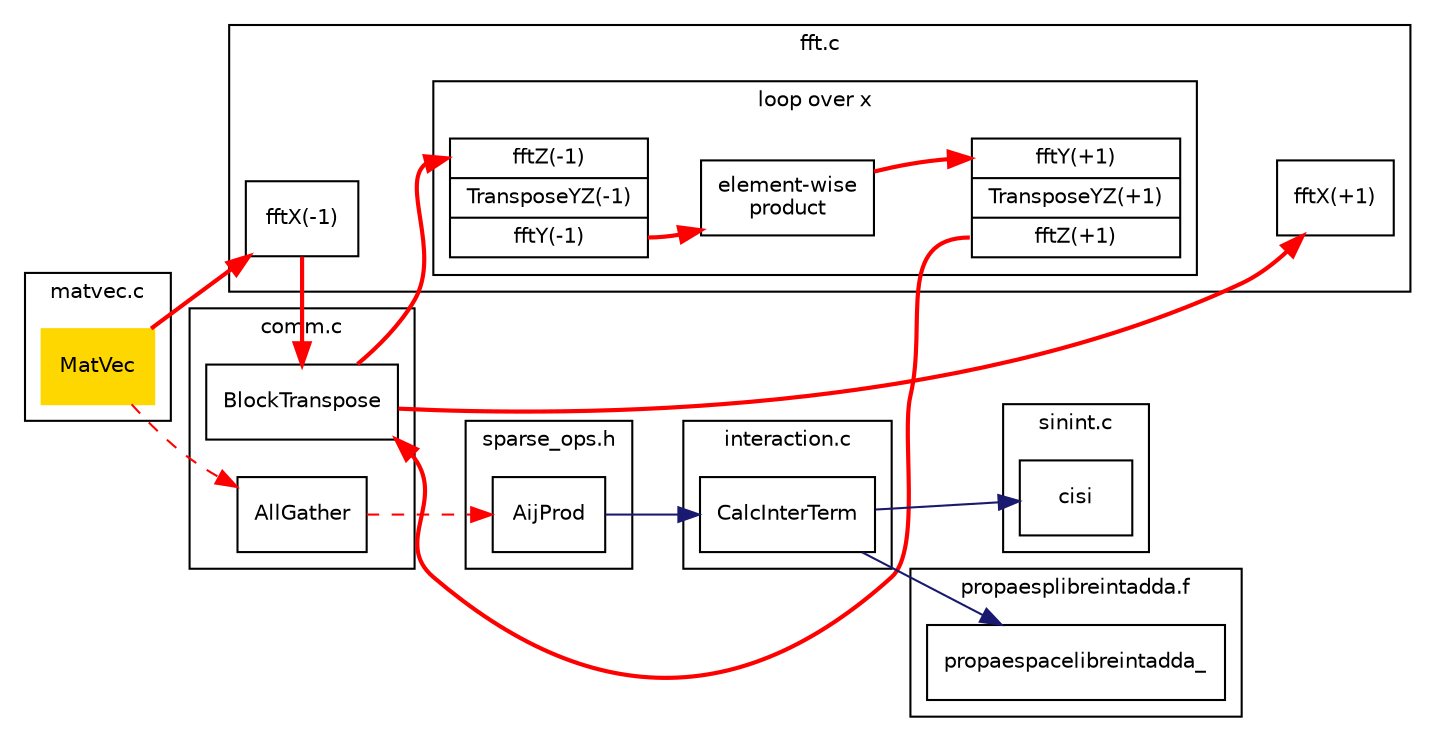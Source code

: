 digraph matvec
{
	rankdir=LR
	edge [color=midnightblue]
	node [fontname=Helvetica,fontsize=10,shape=box];
	fontname=Helvetica
	fontsize=10
	ranksep=.35
	
	subgraph cluster_matvec {
		MatVec [style=filled,color=gold]
		label = "matvec.c";
	}
	subgraph cluster_comm {
		BlockTranspose
		AllGather
		label = "comm.c";
	}
	subgraph cluster_fft {
		"fftX(-1)"
		"fftX(+1)"
		subgraph cluster_loop{
			fftYZ [shape=record,label="<0> fftZ(-1)|TransposeYZ(-1)|<1> fftY(-1)"]
			fftYZInv [shape=record,label="<0> fftY(+1)|TransposeYZ(+1)|<1> fftZ(+1)"]
			elem [label="element-wise\nproduct"]
			label="loop over x"
		}
		"fftX(-1)"  -> fftYZ [style=invis]
		fftYZInv -> "fftX(+1)" [style=invis]
		label = "fft.c"
	}
	subgraph cluster_sparse {
		AijProd
		label = "sparse_ops.h";
	}
	subgraph cluster_cisi {
		cisi
		label = "sinint.c";
	}	
	subgraph cluster_igt {
		propaespacelibreintadda_
		label = "propaesplibreintadda.f"
	}
	subgraph cluster_inter {
		CalcInterTerm
		label = "interaction.c";
	}
	MatVec -> "fftX(-1)"  [color=red,style=bold]
	"fftX(-1)"  -> BlockTranspose -> fftYZ:0 [color=red,style=bold,constraint=false]
	fftYZ:1 -> elem -> fftYZInv:0 [color=red,style=bold]
	fftYZInv:1 -> BlockTranspose -> "fftX(+1)" [color=red,style=bold,constraint=false]
	MatVec -> AllGather -> AijProd [color=red,style=dashed]
	CalcInterTerm -> cisi
	AijProd -> CalcInterTerm -> propaespacelibreintadda_
}